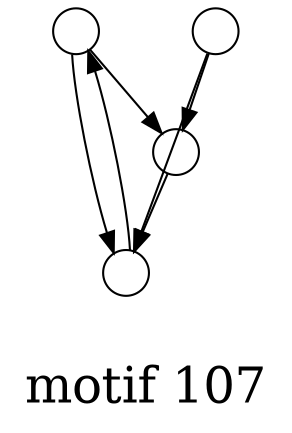 /*****
motif 107
*****/

digraph G {
  graph [splines=false overlap=false]
  node  [shape=ellipse, width=0.3, height=0.3, label=""]
  0 ;
  1 ;
  2 ;
  3 ;
  0 -> 1;
  0 -> 2;
  1 -> 0;
  2 -> 1;
  3 -> 1;
  3 -> 2;
  label = "\nmotif 107\n";  fontsize=24;
}
